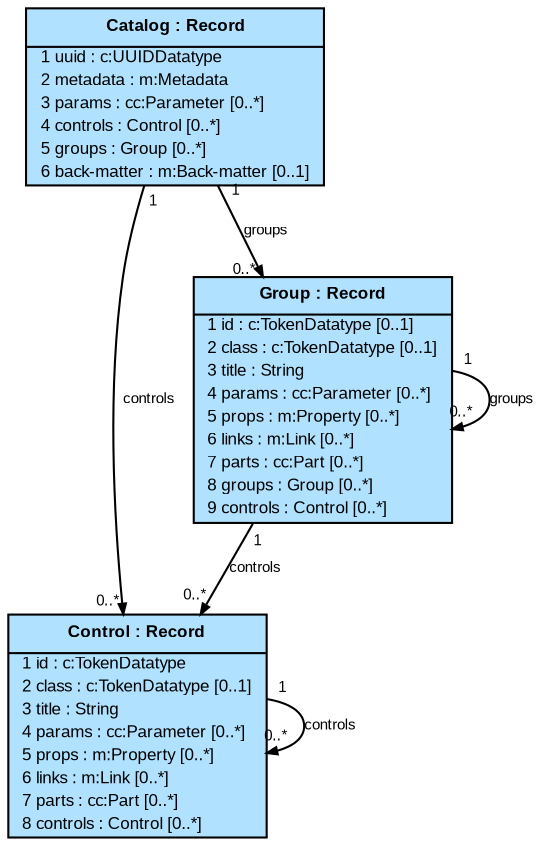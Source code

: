 # package: http://csrc.nist.gov/ns/oscal/1.1.2/oscal-catalog
# comment: OSCAL Control Catalog Model: JSON Schema
# roots: ['Catalog']
# config: {'$MaxString': 1000, '$Sys': '.', '$TypeName': '^[$A-Z][-.$A-Za-z0-9]{0,96}$', '$FieldName': '^[$a-z][-_$A-Za-z0-9]{0,63}$'}
# namespaces: [['m', 'http://csrc.nist.gov/ns/oscal/1.1.2/oscal-metadata'], ['cc', 'http://csrc.nist.gov/ns/oscal/1.1.2/oscal-control-common'], ['c', 'http://csrc.nist.gov/ns/oscal/1.1.2/oscal-common']]

digraph G {
  graph [fontname=Arial, fontsize=12];
  node [fontname=Arial, fontsize=8, shape=plain, style=filled, fillcolor=lightskyblue1];
  edge [fontname=Arial, fontsize=7, arrowsize=0.5, labelangle=45.0, labeldistance=0.9];
  bgcolor="transparent";

n0 [label=<<table cellborder="0" cellpadding="1" cellspacing="0">
<tr><td cellpadding="4"><b>  Catalog : Record  </b></td></tr><hr/>
  <tr><td align="left">  1 uuid : c:UUIDDatatype  </td></tr>
  <tr><td align="left">  2 metadata : m:Metadata  </td></tr>
  <tr><td align="left">  3 params : cc:Parameter [0..*]  </td></tr>
  <tr><td align="left">  4 controls : Control [0..*]  </td></tr>
  <tr><td align="left">  5 groups : Group [0..*]  </td></tr>
  <tr><td align="left">  6 back-matter : m:Back-matter [0..1]  </td></tr>
</table>>]

n1 [label=<<table cellborder="0" cellpadding="1" cellspacing="0">
<tr><td cellpadding="4"><b>  Control : Record  </b></td></tr><hr/>
  <tr><td align="left">  1 id : c:TokenDatatype  </td></tr>
  <tr><td align="left">  2 class : c:TokenDatatype [0..1]  </td></tr>
  <tr><td align="left">  3 title : String  </td></tr>
  <tr><td align="left">  4 params : cc:Parameter [0..*]  </td></tr>
  <tr><td align="left">  5 props : m:Property [0..*]  </td></tr>
  <tr><td align="left">  6 links : m:Link [0..*]  </td></tr>
  <tr><td align="left">  7 parts : cc:Part [0..*]  </td></tr>
  <tr><td align="left">  8 controls : Control [0..*]  </td></tr>
</table>>]

n2 [label=<<table cellborder="0" cellpadding="1" cellspacing="0">
<tr><td cellpadding="4"><b>  Group : Record  </b></td></tr><hr/>
  <tr><td align="left">  1 id : c:TokenDatatype [0..1]  </td></tr>
  <tr><td align="left">  2 class : c:TokenDatatype [0..1]  </td></tr>
  <tr><td align="left">  3 title : String  </td></tr>
  <tr><td align="left">  4 params : cc:Parameter [0..*]  </td></tr>
  <tr><td align="left">  5 props : m:Property [0..*]  </td></tr>
  <tr><td align="left">  6 links : m:Link [0..*]  </td></tr>
  <tr><td align="left">  7 parts : cc:Part [0..*]  </td></tr>
  <tr><td align="left">  8 groups : Group [0..*]  </td></tr>
  <tr><td align="left">  9 controls : Control [0..*]  </td></tr>
</table>>]

  n0 -> n1 [label=controls, headlabel="0..*", taillabel="1"]
  n0 -> n2 [label=groups, headlabel="0..*", taillabel="1"]
  n1 -> n1 [label=controls, headlabel="0..*", taillabel="1"]
  n2 -> n2 [label=groups, headlabel="0..*", taillabel="1"]
  n2 -> n1 [label=controls, headlabel="0..*", taillabel="1"]
}
